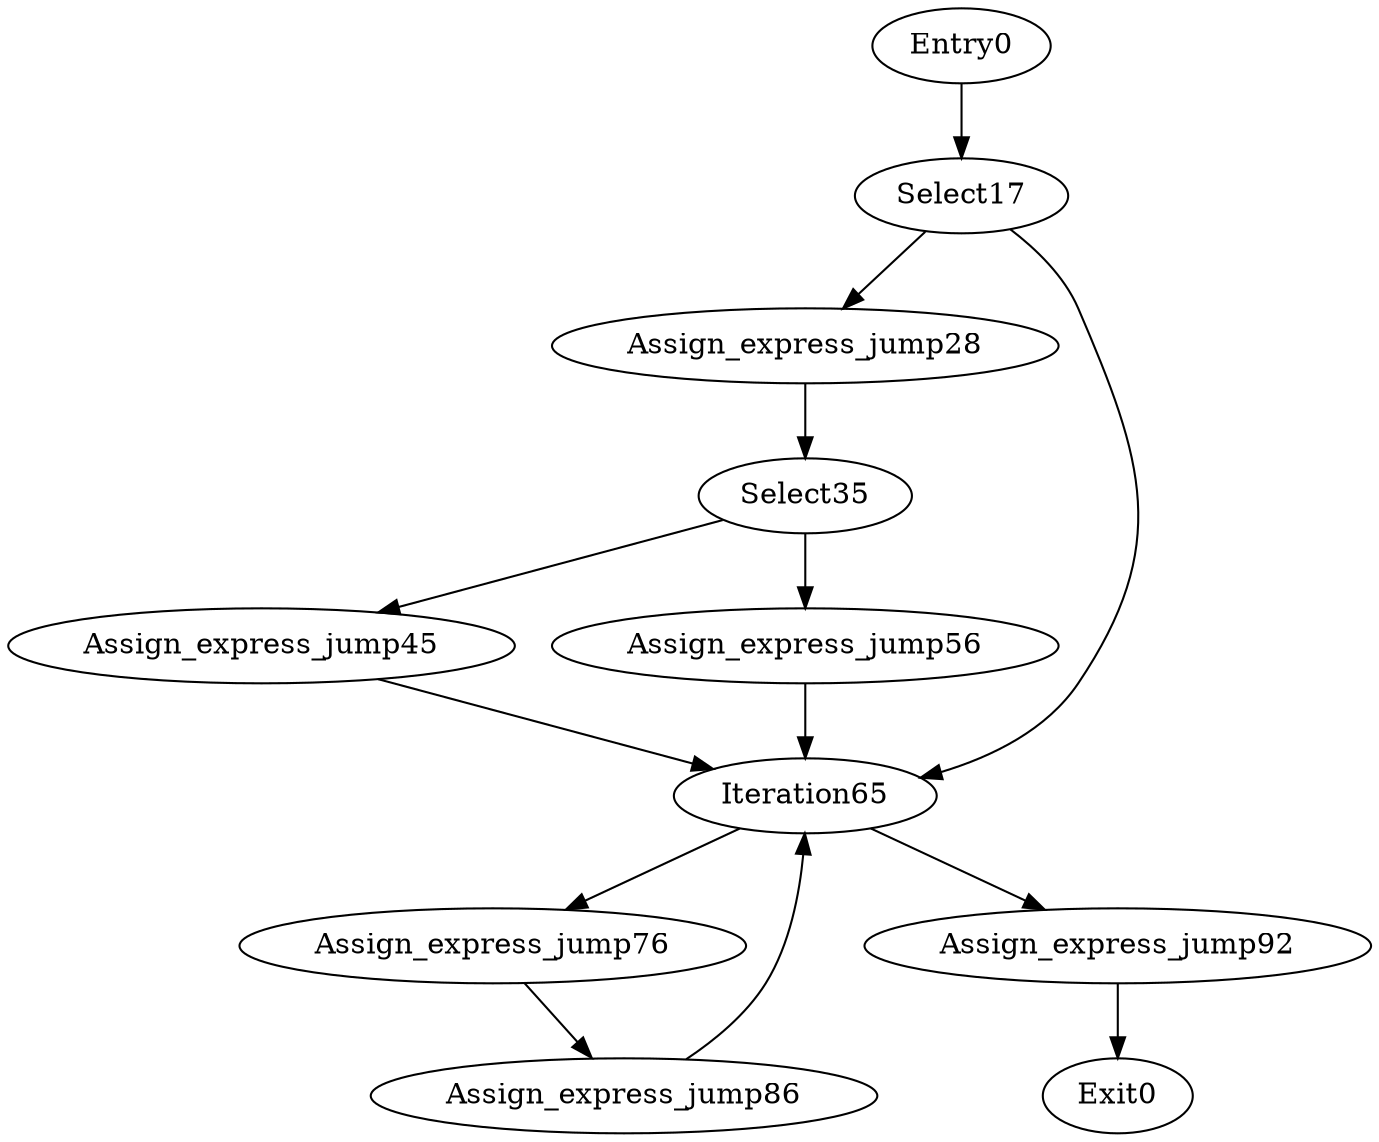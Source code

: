 digraph CFG {
	Entry0 -> Select17
	Select17 -> Assign_express_jump28
	Assign_express_jump28 -> Select35
	Select35 -> Assign_express_jump45
	Assign_express_jump45 -> Iteration65
	Iteration65 -> Assign_express_jump76
	Assign_express_jump76 -> Assign_express_jump86
	Assign_express_jump86 -> Iteration65
	Iteration65 -> Assign_express_jump92
	Assign_express_jump92 -> Exit0
	Select35 -> Assign_express_jump56
	Assign_express_jump56 -> Iteration65
	Select17 -> Iteration65
}
